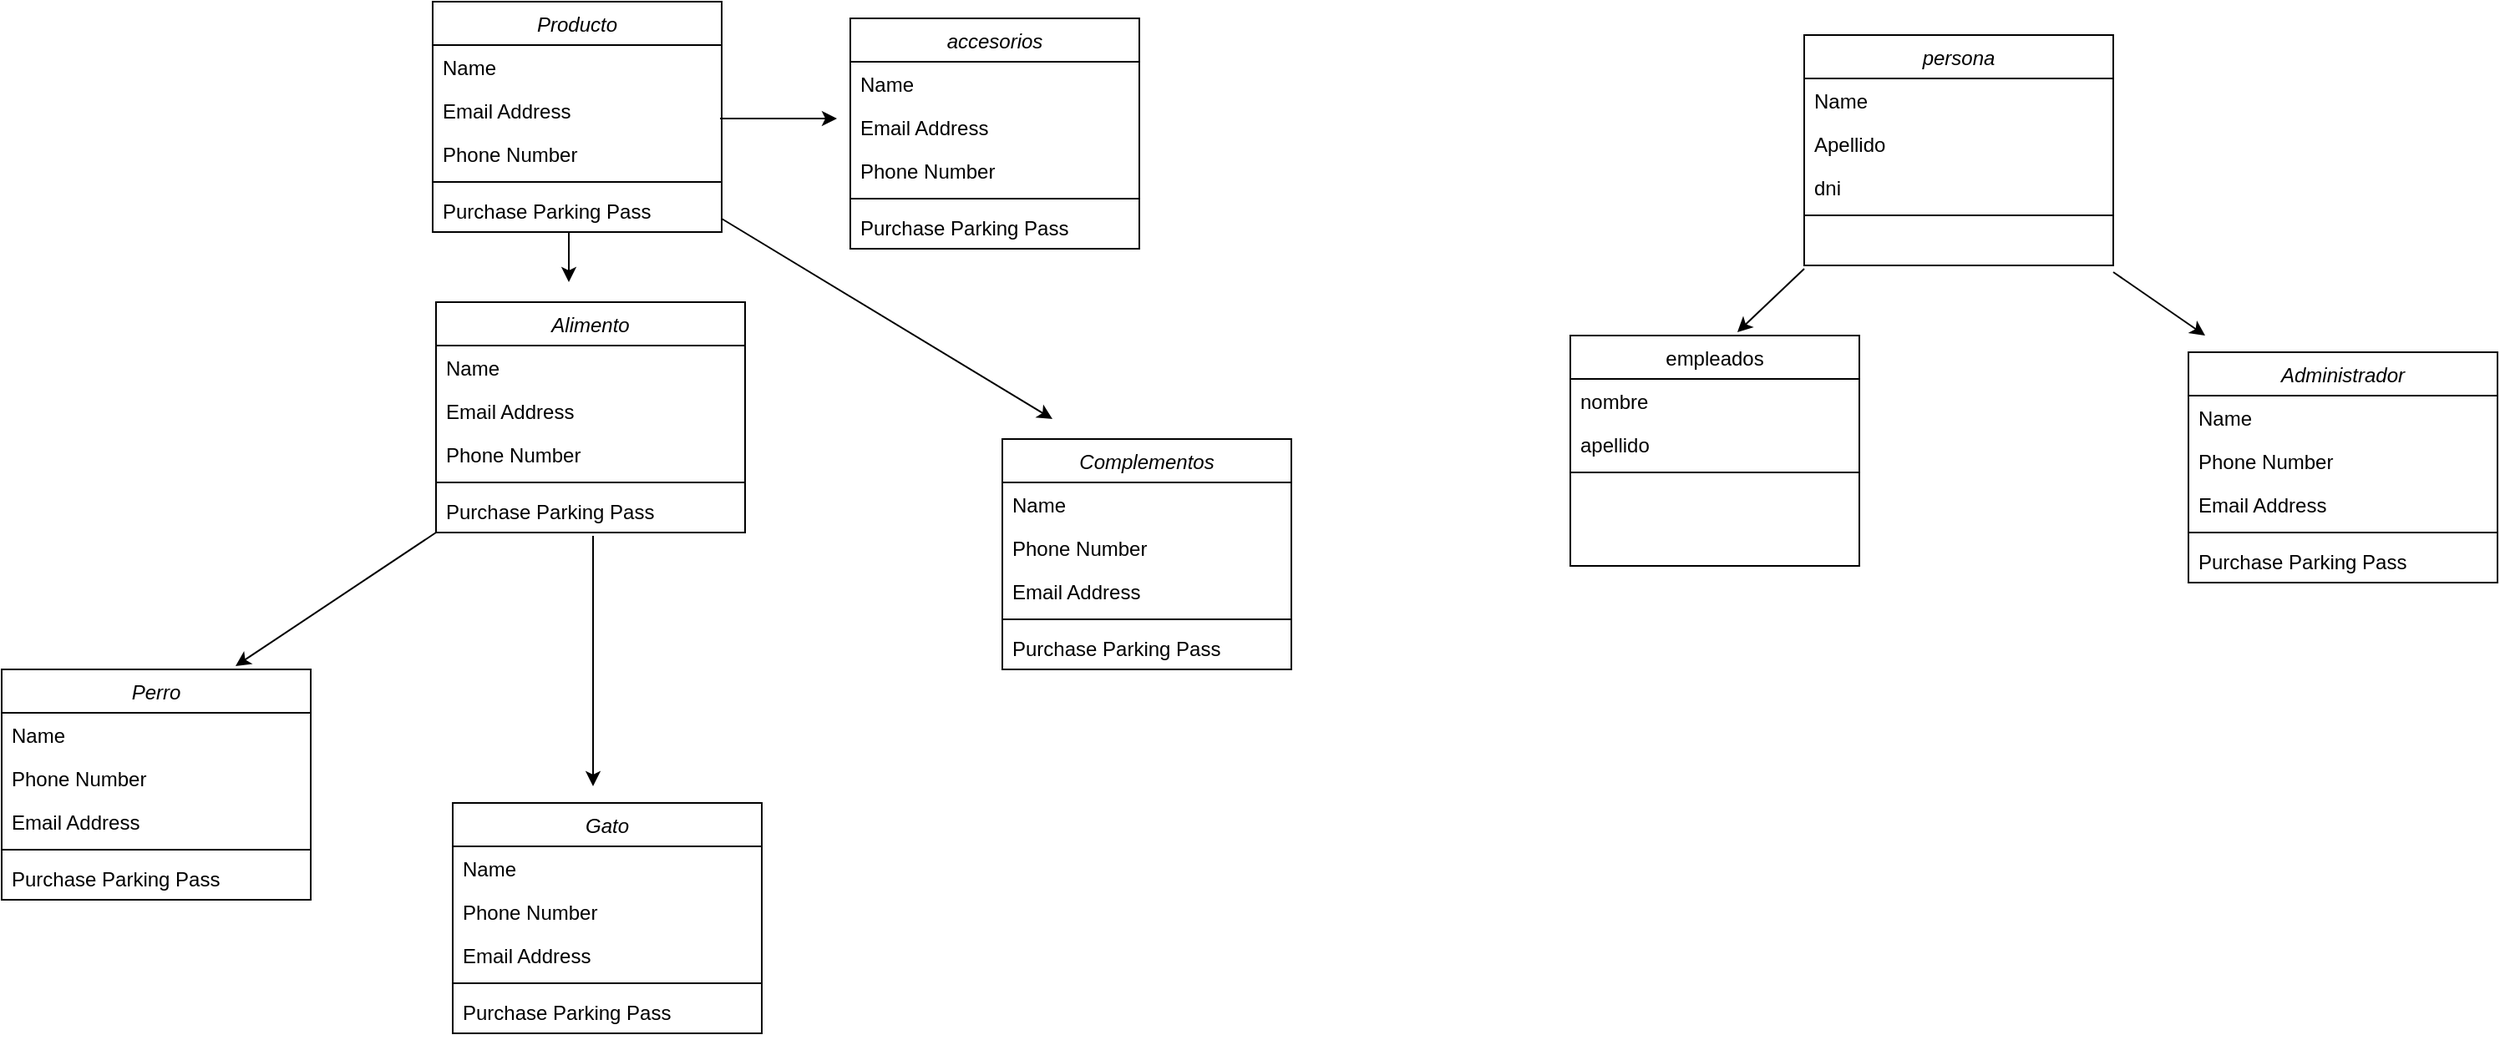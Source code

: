 <mxfile version="21.2.0" type="github">
  <diagram id="C5RBs43oDa-KdzZeNtuy" name="Page-1">
    <mxGraphModel dx="1687" dy="927" grid="1" gridSize="10" guides="1" tooltips="1" connect="1" arrows="1" fold="1" page="1" pageScale="1" pageWidth="3300" pageHeight="2339" math="0" shadow="0">
      <root>
        <mxCell id="WIyWlLk6GJQsqaUBKTNV-0" />
        <mxCell id="WIyWlLk6GJQsqaUBKTNV-1" parent="WIyWlLk6GJQsqaUBKTNV-0" />
        <mxCell id="zkfFHV4jXpPFQw0GAbJ--0" value="persona" style="swimlane;fontStyle=2;align=center;verticalAlign=top;childLayout=stackLayout;horizontal=1;startSize=26;horizontalStack=0;resizeParent=1;resizeLast=0;collapsible=1;marginBottom=0;rounded=0;shadow=0;strokeWidth=1;" parent="WIyWlLk6GJQsqaUBKTNV-1" vertex="1">
          <mxGeometry x="1140" y="20" width="185" height="138" as="geometry">
            <mxRectangle x="230" y="140" width="160" height="26" as="alternateBounds" />
          </mxGeometry>
        </mxCell>
        <mxCell id="zkfFHV4jXpPFQw0GAbJ--1" value="Name" style="text;align=left;verticalAlign=top;spacingLeft=4;spacingRight=4;overflow=hidden;rotatable=0;points=[[0,0.5],[1,0.5]];portConstraint=eastwest;" parent="zkfFHV4jXpPFQw0GAbJ--0" vertex="1">
          <mxGeometry y="26" width="185" height="26" as="geometry" />
        </mxCell>
        <mxCell id="zkfFHV4jXpPFQw0GAbJ--2" value="Apellido" style="text;align=left;verticalAlign=top;spacingLeft=4;spacingRight=4;overflow=hidden;rotatable=0;points=[[0,0.5],[1,0.5]];portConstraint=eastwest;rounded=0;shadow=0;html=0;" parent="zkfFHV4jXpPFQw0GAbJ--0" vertex="1">
          <mxGeometry y="52" width="185" height="26" as="geometry" />
        </mxCell>
        <mxCell id="zkfFHV4jXpPFQw0GAbJ--3" value="dni" style="text;align=left;verticalAlign=top;spacingLeft=4;spacingRight=4;overflow=hidden;rotatable=0;points=[[0,0.5],[1,0.5]];portConstraint=eastwest;rounded=0;shadow=0;html=0;" parent="zkfFHV4jXpPFQw0GAbJ--0" vertex="1">
          <mxGeometry y="78" width="185" height="26" as="geometry" />
        </mxCell>
        <mxCell id="zkfFHV4jXpPFQw0GAbJ--4" value="" style="line;html=1;strokeWidth=1;align=left;verticalAlign=middle;spacingTop=-1;spacingLeft=3;spacingRight=3;rotatable=0;labelPosition=right;points=[];portConstraint=eastwest;" parent="zkfFHV4jXpPFQw0GAbJ--0" vertex="1">
          <mxGeometry y="104" width="185" height="8" as="geometry" />
        </mxCell>
        <mxCell id="zkfFHV4jXpPFQw0GAbJ--6" value="empleados" style="swimlane;fontStyle=0;align=center;verticalAlign=top;childLayout=stackLayout;horizontal=1;startSize=26;horizontalStack=0;resizeParent=1;resizeLast=0;collapsible=1;marginBottom=0;rounded=0;shadow=0;strokeWidth=1;" parent="WIyWlLk6GJQsqaUBKTNV-1" vertex="1">
          <mxGeometry x="1000" y="200" width="173" height="138" as="geometry">
            <mxRectangle x="130" y="380" width="160" height="26" as="alternateBounds" />
          </mxGeometry>
        </mxCell>
        <mxCell id="zkfFHV4jXpPFQw0GAbJ--7" value="nombre" style="text;align=left;verticalAlign=top;spacingLeft=4;spacingRight=4;overflow=hidden;rotatable=0;points=[[0,0.5],[1,0.5]];portConstraint=eastwest;" parent="zkfFHV4jXpPFQw0GAbJ--6" vertex="1">
          <mxGeometry y="26" width="173" height="26" as="geometry" />
        </mxCell>
        <mxCell id="zkfFHV4jXpPFQw0GAbJ--8" value="apellido" style="text;align=left;verticalAlign=top;spacingLeft=4;spacingRight=4;overflow=hidden;rotatable=0;points=[[0,0.5],[1,0.5]];portConstraint=eastwest;rounded=0;shadow=0;html=0;" parent="zkfFHV4jXpPFQw0GAbJ--6" vertex="1">
          <mxGeometry y="52" width="173" height="26" as="geometry" />
        </mxCell>
        <mxCell id="zkfFHV4jXpPFQw0GAbJ--9" value="" style="line;html=1;strokeWidth=1;align=left;verticalAlign=middle;spacingTop=-1;spacingLeft=3;spacingRight=3;rotatable=0;labelPosition=right;points=[];portConstraint=eastwest;" parent="zkfFHV4jXpPFQw0GAbJ--6" vertex="1">
          <mxGeometry y="78" width="173" height="8" as="geometry" />
        </mxCell>
        <mxCell id="R5eBsZQweCR_0vP_Z0Bh-1" value="Alimento&#xa;" style="swimlane;fontStyle=2;align=center;verticalAlign=top;childLayout=stackLayout;horizontal=1;startSize=26;horizontalStack=0;resizeParent=1;resizeLast=0;collapsible=1;marginBottom=0;rounded=0;shadow=0;strokeWidth=1;" parent="WIyWlLk6GJQsqaUBKTNV-1" vertex="1">
          <mxGeometry x="321" y="180" width="185" height="138" as="geometry">
            <mxRectangle x="230" y="140" width="160" height="26" as="alternateBounds" />
          </mxGeometry>
        </mxCell>
        <mxCell id="R5eBsZQweCR_0vP_Z0Bh-2" value="Name" style="text;align=left;verticalAlign=top;spacingLeft=4;spacingRight=4;overflow=hidden;rotatable=0;points=[[0,0.5],[1,0.5]];portConstraint=eastwest;" parent="R5eBsZQweCR_0vP_Z0Bh-1" vertex="1">
          <mxGeometry y="26" width="185" height="26" as="geometry" />
        </mxCell>
        <mxCell id="R5eBsZQweCR_0vP_Z0Bh-4" value="Email Address" style="text;align=left;verticalAlign=top;spacingLeft=4;spacingRight=4;overflow=hidden;rotatable=0;points=[[0,0.5],[1,0.5]];portConstraint=eastwest;rounded=0;shadow=0;html=0;" parent="R5eBsZQweCR_0vP_Z0Bh-1" vertex="1">
          <mxGeometry y="52" width="185" height="26" as="geometry" />
        </mxCell>
        <mxCell id="R5eBsZQweCR_0vP_Z0Bh-3" value="Phone Number" style="text;align=left;verticalAlign=top;spacingLeft=4;spacingRight=4;overflow=hidden;rotatable=0;points=[[0,0.5],[1,0.5]];portConstraint=eastwest;rounded=0;shadow=0;html=0;" parent="R5eBsZQweCR_0vP_Z0Bh-1" vertex="1">
          <mxGeometry y="78" width="185" height="26" as="geometry" />
        </mxCell>
        <mxCell id="R5eBsZQweCR_0vP_Z0Bh-5" value="" style="line;html=1;strokeWidth=1;align=left;verticalAlign=middle;spacingTop=-1;spacingLeft=3;spacingRight=3;rotatable=0;labelPosition=right;points=[];portConstraint=eastwest;" parent="R5eBsZQweCR_0vP_Z0Bh-1" vertex="1">
          <mxGeometry y="104" width="185" height="8" as="geometry" />
        </mxCell>
        <mxCell id="R5eBsZQweCR_0vP_Z0Bh-6" value="Purchase Parking Pass" style="text;align=left;verticalAlign=top;spacingLeft=4;spacingRight=4;overflow=hidden;rotatable=0;points=[[0,0.5],[1,0.5]];portConstraint=eastwest;" parent="R5eBsZQweCR_0vP_Z0Bh-1" vertex="1">
          <mxGeometry y="112" width="185" height="26" as="geometry" />
        </mxCell>
        <mxCell id="R5eBsZQweCR_0vP_Z0Bh-10" value="" style="endArrow=classic;html=1;rounded=0;" parent="WIyWlLk6GJQsqaUBKTNV-1" edge="1">
          <mxGeometry width="50" height="50" relative="1" as="geometry">
            <mxPoint x="492" y="130" as="sourcePoint" />
            <mxPoint x="690" y="250" as="targetPoint" />
          </mxGeometry>
        </mxCell>
        <mxCell id="R5eBsZQweCR_0vP_Z0Bh-11" value="Perro" style="swimlane;fontStyle=2;align=center;verticalAlign=top;childLayout=stackLayout;horizontal=1;startSize=26;horizontalStack=0;resizeParent=1;resizeLast=0;collapsible=1;marginBottom=0;rounded=0;shadow=0;strokeWidth=1;" parent="WIyWlLk6GJQsqaUBKTNV-1" vertex="1">
          <mxGeometry x="61" y="400" width="185" height="138" as="geometry">
            <mxRectangle x="230" y="140" width="160" height="26" as="alternateBounds" />
          </mxGeometry>
        </mxCell>
        <mxCell id="R5eBsZQweCR_0vP_Z0Bh-12" value="Name" style="text;align=left;verticalAlign=top;spacingLeft=4;spacingRight=4;overflow=hidden;rotatable=0;points=[[0,0.5],[1,0.5]];portConstraint=eastwest;" parent="R5eBsZQweCR_0vP_Z0Bh-11" vertex="1">
          <mxGeometry y="26" width="185" height="26" as="geometry" />
        </mxCell>
        <mxCell id="R5eBsZQweCR_0vP_Z0Bh-13" value="Phone Number" style="text;align=left;verticalAlign=top;spacingLeft=4;spacingRight=4;overflow=hidden;rotatable=0;points=[[0,0.5],[1,0.5]];portConstraint=eastwest;rounded=0;shadow=0;html=0;" parent="R5eBsZQweCR_0vP_Z0Bh-11" vertex="1">
          <mxGeometry y="52" width="185" height="26" as="geometry" />
        </mxCell>
        <mxCell id="R5eBsZQweCR_0vP_Z0Bh-14" value="Email Address" style="text;align=left;verticalAlign=top;spacingLeft=4;spacingRight=4;overflow=hidden;rotatable=0;points=[[0,0.5],[1,0.5]];portConstraint=eastwest;rounded=0;shadow=0;html=0;" parent="R5eBsZQweCR_0vP_Z0Bh-11" vertex="1">
          <mxGeometry y="78" width="185" height="26" as="geometry" />
        </mxCell>
        <mxCell id="R5eBsZQweCR_0vP_Z0Bh-15" value="" style="line;html=1;strokeWidth=1;align=left;verticalAlign=middle;spacingTop=-1;spacingLeft=3;spacingRight=3;rotatable=0;labelPosition=right;points=[];portConstraint=eastwest;" parent="R5eBsZQweCR_0vP_Z0Bh-11" vertex="1">
          <mxGeometry y="104" width="185" height="8" as="geometry" />
        </mxCell>
        <mxCell id="R5eBsZQweCR_0vP_Z0Bh-16" value="Purchase Parking Pass" style="text;align=left;verticalAlign=top;spacingLeft=4;spacingRight=4;overflow=hidden;rotatable=0;points=[[0,0.5],[1,0.5]];portConstraint=eastwest;" parent="R5eBsZQweCR_0vP_Z0Bh-11" vertex="1">
          <mxGeometry y="112" width="185" height="26" as="geometry" />
        </mxCell>
        <mxCell id="R5eBsZQweCR_0vP_Z0Bh-17" value="Complementos" style="swimlane;fontStyle=2;align=center;verticalAlign=top;childLayout=stackLayout;horizontal=1;startSize=26;horizontalStack=0;resizeParent=1;resizeLast=0;collapsible=1;marginBottom=0;rounded=0;shadow=0;strokeWidth=1;" parent="WIyWlLk6GJQsqaUBKTNV-1" vertex="1">
          <mxGeometry x="660" y="262" width="173" height="138" as="geometry">
            <mxRectangle x="230" y="140" width="160" height="26" as="alternateBounds" />
          </mxGeometry>
        </mxCell>
        <mxCell id="R5eBsZQweCR_0vP_Z0Bh-18" value="Name" style="text;align=left;verticalAlign=top;spacingLeft=4;spacingRight=4;overflow=hidden;rotatable=0;points=[[0,0.5],[1,0.5]];portConstraint=eastwest;" parent="R5eBsZQweCR_0vP_Z0Bh-17" vertex="1">
          <mxGeometry y="26" width="173" height="26" as="geometry" />
        </mxCell>
        <mxCell id="R5eBsZQweCR_0vP_Z0Bh-19" value="Phone Number" style="text;align=left;verticalAlign=top;spacingLeft=4;spacingRight=4;overflow=hidden;rotatable=0;points=[[0,0.5],[1,0.5]];portConstraint=eastwest;rounded=0;shadow=0;html=0;" parent="R5eBsZQweCR_0vP_Z0Bh-17" vertex="1">
          <mxGeometry y="52" width="173" height="26" as="geometry" />
        </mxCell>
        <mxCell id="R5eBsZQweCR_0vP_Z0Bh-20" value="Email Address" style="text;align=left;verticalAlign=top;spacingLeft=4;spacingRight=4;overflow=hidden;rotatable=0;points=[[0,0.5],[1,0.5]];portConstraint=eastwest;rounded=0;shadow=0;html=0;" parent="R5eBsZQweCR_0vP_Z0Bh-17" vertex="1">
          <mxGeometry y="78" width="173" height="26" as="geometry" />
        </mxCell>
        <mxCell id="R5eBsZQweCR_0vP_Z0Bh-21" value="" style="line;html=1;strokeWidth=1;align=left;verticalAlign=middle;spacingTop=-1;spacingLeft=3;spacingRight=3;rotatable=0;labelPosition=right;points=[];portConstraint=eastwest;" parent="R5eBsZQweCR_0vP_Z0Bh-17" vertex="1">
          <mxGeometry y="104" width="173" height="8" as="geometry" />
        </mxCell>
        <mxCell id="R5eBsZQweCR_0vP_Z0Bh-22" value="Purchase Parking Pass" style="text;align=left;verticalAlign=top;spacingLeft=4;spacingRight=4;overflow=hidden;rotatable=0;points=[[0,0.5],[1,0.5]];portConstraint=eastwest;" parent="R5eBsZQweCR_0vP_Z0Bh-17" vertex="1">
          <mxGeometry y="112" width="173" height="26" as="geometry" />
        </mxCell>
        <mxCell id="R5eBsZQweCR_0vP_Z0Bh-24" value="" style="endArrow=classic;html=1;rounded=0;" parent="WIyWlLk6GJQsqaUBKTNV-1" edge="1">
          <mxGeometry width="50" height="50" relative="1" as="geometry">
            <mxPoint x="415" y="320" as="sourcePoint" />
            <mxPoint x="415" y="470" as="targetPoint" />
          </mxGeometry>
        </mxCell>
        <mxCell id="R5eBsZQweCR_0vP_Z0Bh-25" value="" style="endArrow=classic;html=1;rounded=0;" parent="WIyWlLk6GJQsqaUBKTNV-1" edge="1">
          <mxGeometry width="50" height="50" relative="1" as="geometry">
            <mxPoint x="321" y="318" as="sourcePoint" />
            <mxPoint x="201" y="398" as="targetPoint" />
          </mxGeometry>
        </mxCell>
        <mxCell id="R5eBsZQweCR_0vP_Z0Bh-26" value="Gato" style="swimlane;fontStyle=2;align=center;verticalAlign=top;childLayout=stackLayout;horizontal=1;startSize=26;horizontalStack=0;resizeParent=1;resizeLast=0;collapsible=1;marginBottom=0;rounded=0;shadow=0;strokeWidth=1;" parent="WIyWlLk6GJQsqaUBKTNV-1" vertex="1">
          <mxGeometry x="331" y="480" width="185" height="138" as="geometry">
            <mxRectangle x="230" y="140" width="160" height="26" as="alternateBounds" />
          </mxGeometry>
        </mxCell>
        <mxCell id="R5eBsZQweCR_0vP_Z0Bh-27" value="Name" style="text;align=left;verticalAlign=top;spacingLeft=4;spacingRight=4;overflow=hidden;rotatable=0;points=[[0,0.5],[1,0.5]];portConstraint=eastwest;" parent="R5eBsZQweCR_0vP_Z0Bh-26" vertex="1">
          <mxGeometry y="26" width="185" height="26" as="geometry" />
        </mxCell>
        <mxCell id="R5eBsZQweCR_0vP_Z0Bh-28" value="Phone Number" style="text;align=left;verticalAlign=top;spacingLeft=4;spacingRight=4;overflow=hidden;rotatable=0;points=[[0,0.5],[1,0.5]];portConstraint=eastwest;rounded=0;shadow=0;html=0;" parent="R5eBsZQweCR_0vP_Z0Bh-26" vertex="1">
          <mxGeometry y="52" width="185" height="26" as="geometry" />
        </mxCell>
        <mxCell id="R5eBsZQweCR_0vP_Z0Bh-29" value="Email Address" style="text;align=left;verticalAlign=top;spacingLeft=4;spacingRight=4;overflow=hidden;rotatable=0;points=[[0,0.5],[1,0.5]];portConstraint=eastwest;rounded=0;shadow=0;html=0;" parent="R5eBsZQweCR_0vP_Z0Bh-26" vertex="1">
          <mxGeometry y="78" width="185" height="26" as="geometry" />
        </mxCell>
        <mxCell id="R5eBsZQweCR_0vP_Z0Bh-30" value="" style="line;html=1;strokeWidth=1;align=left;verticalAlign=middle;spacingTop=-1;spacingLeft=3;spacingRight=3;rotatable=0;labelPosition=right;points=[];portConstraint=eastwest;" parent="R5eBsZQweCR_0vP_Z0Bh-26" vertex="1">
          <mxGeometry y="104" width="185" height="8" as="geometry" />
        </mxCell>
        <mxCell id="R5eBsZQweCR_0vP_Z0Bh-31" value="Purchase Parking Pass" style="text;align=left;verticalAlign=top;spacingLeft=4;spacingRight=4;overflow=hidden;rotatable=0;points=[[0,0.5],[1,0.5]];portConstraint=eastwest;" parent="R5eBsZQweCR_0vP_Z0Bh-26" vertex="1">
          <mxGeometry y="112" width="185" height="26" as="geometry" />
        </mxCell>
        <mxCell id="R5eBsZQweCR_0vP_Z0Bh-32" value="Producto&#xa;" style="swimlane;fontStyle=2;align=center;verticalAlign=top;childLayout=stackLayout;horizontal=1;startSize=26;horizontalStack=0;resizeParent=1;resizeLast=0;collapsible=1;marginBottom=0;rounded=0;shadow=0;strokeWidth=1;" parent="WIyWlLk6GJQsqaUBKTNV-1" vertex="1">
          <mxGeometry x="319" width="173" height="138" as="geometry">
            <mxRectangle x="230" y="140" width="160" height="26" as="alternateBounds" />
          </mxGeometry>
        </mxCell>
        <mxCell id="R5eBsZQweCR_0vP_Z0Bh-33" value="Name" style="text;align=left;verticalAlign=top;spacingLeft=4;spacingRight=4;overflow=hidden;rotatable=0;points=[[0,0.5],[1,0.5]];portConstraint=eastwest;" parent="R5eBsZQweCR_0vP_Z0Bh-32" vertex="1">
          <mxGeometry y="26" width="173" height="26" as="geometry" />
        </mxCell>
        <mxCell id="R5eBsZQweCR_0vP_Z0Bh-34" value="Email Address" style="text;align=left;verticalAlign=top;spacingLeft=4;spacingRight=4;overflow=hidden;rotatable=0;points=[[0,0.5],[1,0.5]];portConstraint=eastwest;rounded=0;shadow=0;html=0;" parent="R5eBsZQweCR_0vP_Z0Bh-32" vertex="1">
          <mxGeometry y="52" width="173" height="26" as="geometry" />
        </mxCell>
        <mxCell id="R5eBsZQweCR_0vP_Z0Bh-35" value="Phone Number" style="text;align=left;verticalAlign=top;spacingLeft=4;spacingRight=4;overflow=hidden;rotatable=0;points=[[0,0.5],[1,0.5]];portConstraint=eastwest;rounded=0;shadow=0;html=0;" parent="R5eBsZQweCR_0vP_Z0Bh-32" vertex="1">
          <mxGeometry y="78" width="173" height="26" as="geometry" />
        </mxCell>
        <mxCell id="R5eBsZQweCR_0vP_Z0Bh-36" value="" style="line;html=1;strokeWidth=1;align=left;verticalAlign=middle;spacingTop=-1;spacingLeft=3;spacingRight=3;rotatable=0;labelPosition=right;points=[];portConstraint=eastwest;" parent="R5eBsZQweCR_0vP_Z0Bh-32" vertex="1">
          <mxGeometry y="104" width="173" height="8" as="geometry" />
        </mxCell>
        <mxCell id="R5eBsZQweCR_0vP_Z0Bh-37" value="Purchase Parking Pass" style="text;align=left;verticalAlign=top;spacingLeft=4;spacingRight=4;overflow=hidden;rotatable=0;points=[[0,0.5],[1,0.5]];portConstraint=eastwest;" parent="R5eBsZQweCR_0vP_Z0Bh-32" vertex="1">
          <mxGeometry y="112" width="173" height="26" as="geometry" />
        </mxCell>
        <mxCell id="R5eBsZQweCR_0vP_Z0Bh-38" value="" style="endArrow=classic;html=1;rounded=0;" parent="WIyWlLk6GJQsqaUBKTNV-1" edge="1">
          <mxGeometry width="50" height="50" relative="1" as="geometry">
            <mxPoint x="400.5" y="138" as="sourcePoint" />
            <mxPoint x="400.5" y="168" as="targetPoint" />
            <Array as="points">
              <mxPoint x="400.5" y="168" />
            </Array>
          </mxGeometry>
        </mxCell>
        <mxCell id="R5eBsZQweCR_0vP_Z0Bh-40" value="" style="endArrow=classic;html=1;rounded=0;" parent="WIyWlLk6GJQsqaUBKTNV-1" edge="1">
          <mxGeometry width="50" height="50" relative="1" as="geometry">
            <mxPoint x="491" y="70" as="sourcePoint" />
            <mxPoint x="561" y="70" as="targetPoint" />
          </mxGeometry>
        </mxCell>
        <mxCell id="R5eBsZQweCR_0vP_Z0Bh-41" value="accesorios" style="swimlane;fontStyle=2;align=center;verticalAlign=top;childLayout=stackLayout;horizontal=1;startSize=26;horizontalStack=0;resizeParent=1;resizeLast=0;collapsible=1;marginBottom=0;rounded=0;shadow=0;strokeWidth=1;" parent="WIyWlLk6GJQsqaUBKTNV-1" vertex="1">
          <mxGeometry x="569" y="10" width="173" height="138" as="geometry">
            <mxRectangle x="230" y="140" width="160" height="26" as="alternateBounds" />
          </mxGeometry>
        </mxCell>
        <mxCell id="R5eBsZQweCR_0vP_Z0Bh-42" value="Name" style="text;align=left;verticalAlign=top;spacingLeft=4;spacingRight=4;overflow=hidden;rotatable=0;points=[[0,0.5],[1,0.5]];portConstraint=eastwest;" parent="R5eBsZQweCR_0vP_Z0Bh-41" vertex="1">
          <mxGeometry y="26" width="173" height="26" as="geometry" />
        </mxCell>
        <mxCell id="R5eBsZQweCR_0vP_Z0Bh-43" value="Email Address" style="text;align=left;verticalAlign=top;spacingLeft=4;spacingRight=4;overflow=hidden;rotatable=0;points=[[0,0.5],[1,0.5]];portConstraint=eastwest;rounded=0;shadow=0;html=0;" parent="R5eBsZQweCR_0vP_Z0Bh-41" vertex="1">
          <mxGeometry y="52" width="173" height="26" as="geometry" />
        </mxCell>
        <mxCell id="R5eBsZQweCR_0vP_Z0Bh-44" value="Phone Number" style="text;align=left;verticalAlign=top;spacingLeft=4;spacingRight=4;overflow=hidden;rotatable=0;points=[[0,0.5],[1,0.5]];portConstraint=eastwest;rounded=0;shadow=0;html=0;" parent="R5eBsZQweCR_0vP_Z0Bh-41" vertex="1">
          <mxGeometry y="78" width="173" height="26" as="geometry" />
        </mxCell>
        <mxCell id="R5eBsZQweCR_0vP_Z0Bh-45" value="" style="line;html=1;strokeWidth=1;align=left;verticalAlign=middle;spacingTop=-1;spacingLeft=3;spacingRight=3;rotatable=0;labelPosition=right;points=[];portConstraint=eastwest;" parent="R5eBsZQweCR_0vP_Z0Bh-41" vertex="1">
          <mxGeometry y="104" width="173" height="8" as="geometry" />
        </mxCell>
        <mxCell id="R5eBsZQweCR_0vP_Z0Bh-46" value="Purchase Parking Pass" style="text;align=left;verticalAlign=top;spacingLeft=4;spacingRight=4;overflow=hidden;rotatable=0;points=[[0,0.5],[1,0.5]];portConstraint=eastwest;" parent="R5eBsZQweCR_0vP_Z0Bh-41" vertex="1">
          <mxGeometry y="112" width="173" height="26" as="geometry" />
        </mxCell>
        <mxCell id="R5eBsZQweCR_0vP_Z0Bh-48" value="" style="endArrow=classic;html=1;rounded=0;" parent="WIyWlLk6GJQsqaUBKTNV-1" edge="1">
          <mxGeometry width="50" height="50" relative="1" as="geometry">
            <mxPoint x="1140" y="160" as="sourcePoint" />
            <mxPoint x="1100" y="198" as="targetPoint" />
          </mxGeometry>
        </mxCell>
        <mxCell id="8Ddm9pRgASzpxjdvQed8-0" value="Administrador" style="swimlane;fontStyle=2;align=center;verticalAlign=top;childLayout=stackLayout;horizontal=1;startSize=26;horizontalStack=0;resizeParent=1;resizeLast=0;collapsible=1;marginBottom=0;rounded=0;shadow=0;strokeWidth=1;" parent="WIyWlLk6GJQsqaUBKTNV-1" vertex="1">
          <mxGeometry x="1370" y="210" width="185" height="138" as="geometry">
            <mxRectangle x="230" y="140" width="160" height="26" as="alternateBounds" />
          </mxGeometry>
        </mxCell>
        <mxCell id="8Ddm9pRgASzpxjdvQed8-1" value="Name" style="text;align=left;verticalAlign=top;spacingLeft=4;spacingRight=4;overflow=hidden;rotatable=0;points=[[0,0.5],[1,0.5]];portConstraint=eastwest;" parent="8Ddm9pRgASzpxjdvQed8-0" vertex="1">
          <mxGeometry y="26" width="185" height="26" as="geometry" />
        </mxCell>
        <mxCell id="8Ddm9pRgASzpxjdvQed8-2" value="Phone Number" style="text;align=left;verticalAlign=top;spacingLeft=4;spacingRight=4;overflow=hidden;rotatable=0;points=[[0,0.5],[1,0.5]];portConstraint=eastwest;rounded=0;shadow=0;html=0;" parent="8Ddm9pRgASzpxjdvQed8-0" vertex="1">
          <mxGeometry y="52" width="185" height="26" as="geometry" />
        </mxCell>
        <mxCell id="8Ddm9pRgASzpxjdvQed8-3" value="Email Address" style="text;align=left;verticalAlign=top;spacingLeft=4;spacingRight=4;overflow=hidden;rotatable=0;points=[[0,0.5],[1,0.5]];portConstraint=eastwest;rounded=0;shadow=0;html=0;" parent="8Ddm9pRgASzpxjdvQed8-0" vertex="1">
          <mxGeometry y="78" width="185" height="26" as="geometry" />
        </mxCell>
        <mxCell id="8Ddm9pRgASzpxjdvQed8-4" value="" style="line;html=1;strokeWidth=1;align=left;verticalAlign=middle;spacingTop=-1;spacingLeft=3;spacingRight=3;rotatable=0;labelPosition=right;points=[];portConstraint=eastwest;" parent="8Ddm9pRgASzpxjdvQed8-0" vertex="1">
          <mxGeometry y="104" width="185" height="8" as="geometry" />
        </mxCell>
        <mxCell id="8Ddm9pRgASzpxjdvQed8-5" value="Purchase Parking Pass" style="text;align=left;verticalAlign=top;spacingLeft=4;spacingRight=4;overflow=hidden;rotatable=0;points=[[0,0.5],[1,0.5]];portConstraint=eastwest;" parent="8Ddm9pRgASzpxjdvQed8-0" vertex="1">
          <mxGeometry y="112" width="185" height="26" as="geometry" />
        </mxCell>
        <mxCell id="8Ddm9pRgASzpxjdvQed8-6" value="" style="endArrow=classic;html=1;rounded=0;" parent="WIyWlLk6GJQsqaUBKTNV-1" edge="1">
          <mxGeometry width="50" height="50" relative="1" as="geometry">
            <mxPoint x="1325" y="162" as="sourcePoint" />
            <mxPoint x="1380" y="200" as="targetPoint" />
          </mxGeometry>
        </mxCell>
      </root>
    </mxGraphModel>
  </diagram>
</mxfile>
